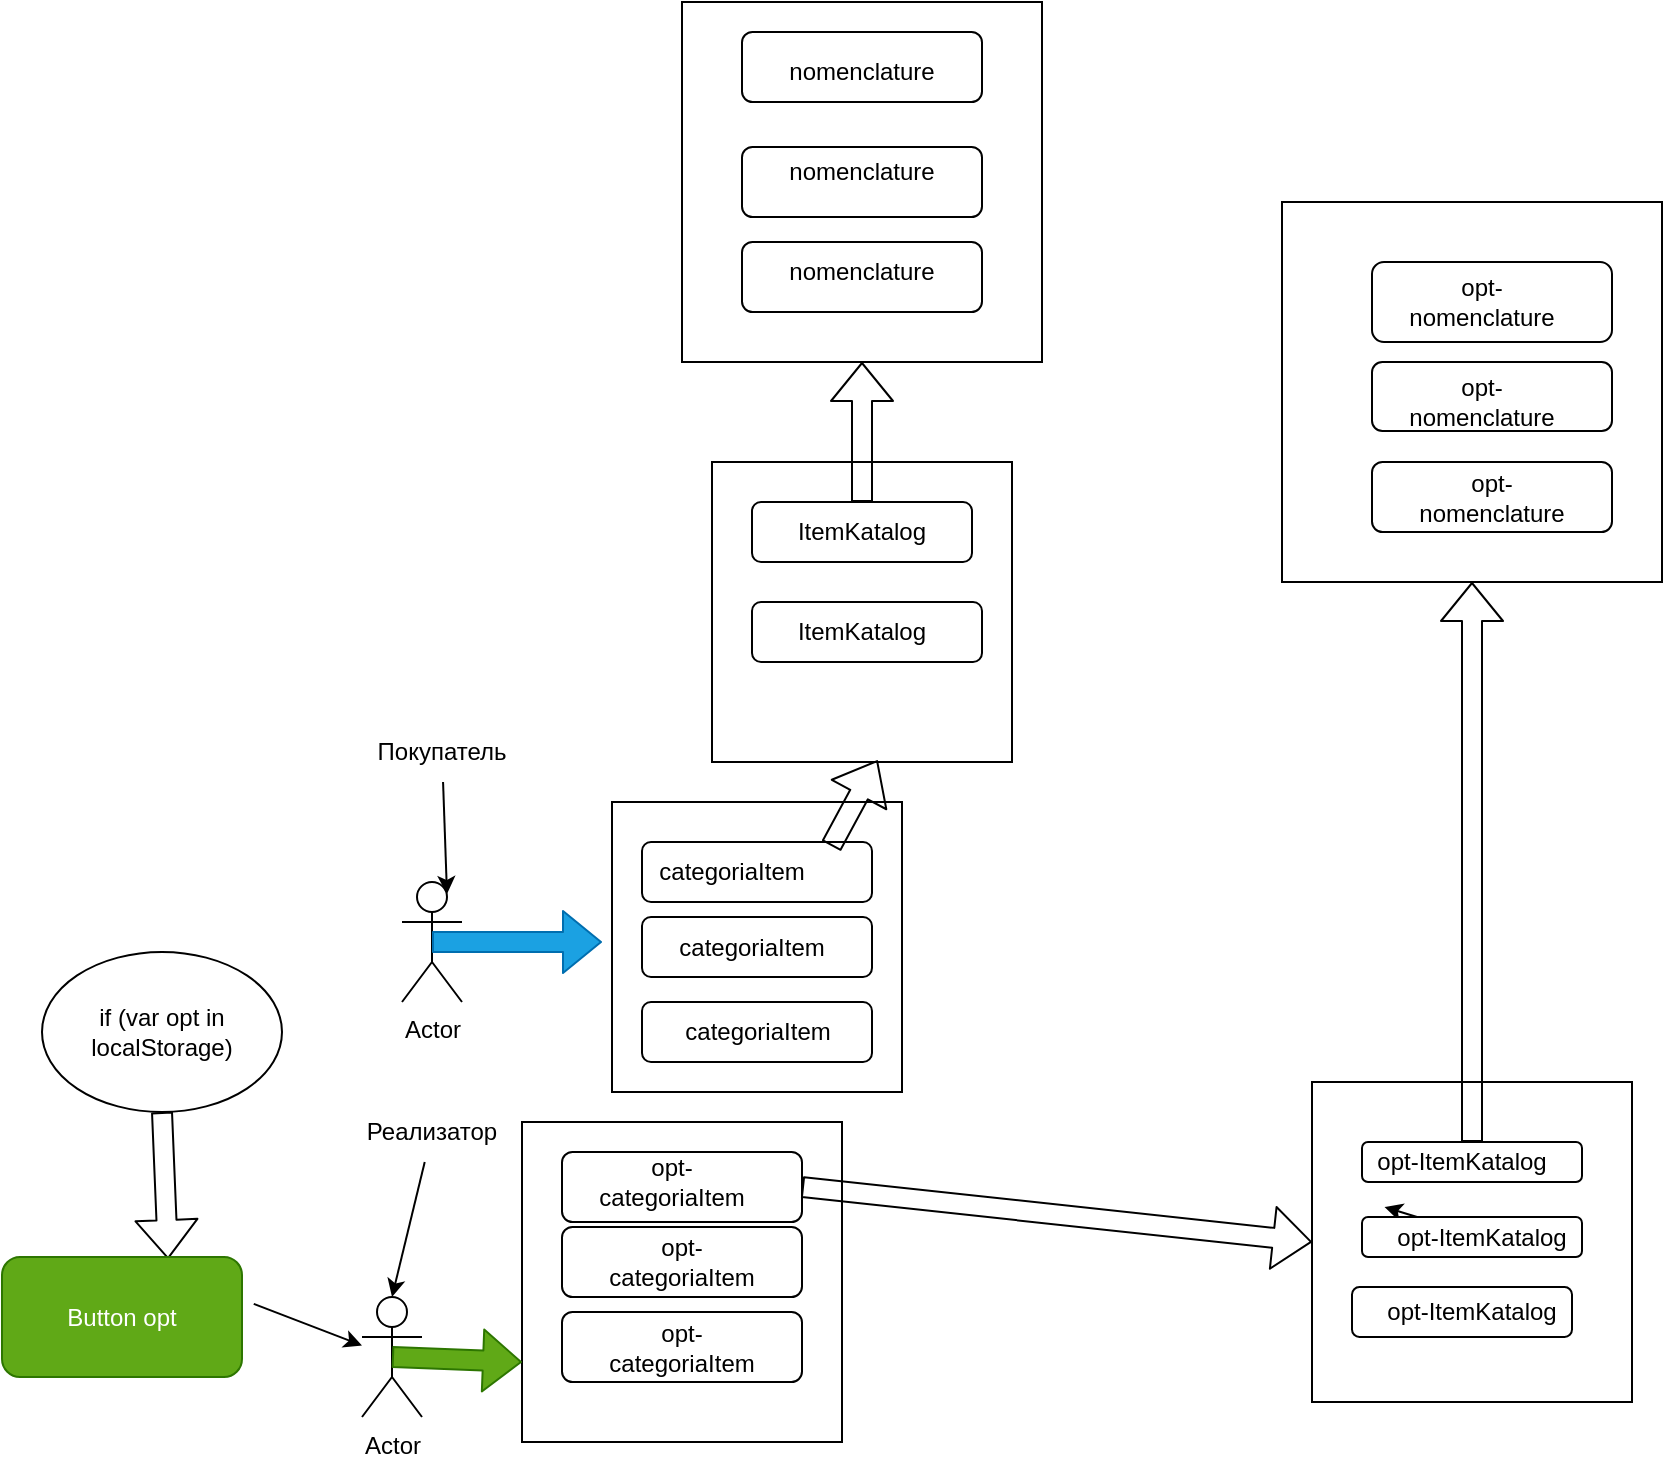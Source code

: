 <mxfile>
    <diagram id="mRTkF5h-hfggiwhOe0ea" name="Страница 3">
        <mxGraphModel dx="1638" dy="647" grid="1" gridSize="10" guides="1" tooltips="1" connect="1" arrows="1" fold="1" page="1" pageScale="1" pageWidth="827" pageHeight="1169" math="0" shadow="0">
            <root>
                <mxCell id="DMlHOETDV7XkjLK8qEzX-0"/>
                <mxCell id="DMlHOETDV7XkjLK8qEzX-1" parent="DMlHOETDV7XkjLK8qEzX-0"/>
                <mxCell id="DMlHOETDV7XkjLK8qEzX-2" value="Actor" style="shape=umlActor;verticalLabelPosition=bottom;verticalAlign=top;html=1;outlineConnect=0;" parent="DMlHOETDV7XkjLK8qEzX-1" vertex="1">
                    <mxGeometry x="20" y="810" width="30" height="60" as="geometry"/>
                </mxCell>
                <mxCell id="DMlHOETDV7XkjLK8qEzX-6" value="" style="whiteSpace=wrap;html=1;aspect=fixed;" parent="DMlHOETDV7XkjLK8qEzX-1" vertex="1">
                    <mxGeometry x="160" y="370" width="180" height="180" as="geometry"/>
                </mxCell>
                <mxCell id="DMlHOETDV7XkjLK8qEzX-13" value="Actor" style="shape=umlActor;verticalLabelPosition=bottom;verticalAlign=top;html=1;outlineConnect=0;" parent="DMlHOETDV7XkjLK8qEzX-1" vertex="1">
                    <mxGeometry y="1017.5" width="30" height="60" as="geometry"/>
                </mxCell>
                <mxCell id="DMlHOETDV7XkjLK8qEzX-16" value="" style="whiteSpace=wrap;html=1;aspect=fixed;" parent="DMlHOETDV7XkjLK8qEzX-1" vertex="1">
                    <mxGeometry x="460" y="470" width="190" height="190" as="geometry"/>
                </mxCell>
                <mxCell id="X07TaIWTasU2zoOHf2z8-1" value="" style="rounded=1;whiteSpace=wrap;html=1;" parent="DMlHOETDV7XkjLK8qEzX-1" vertex="1">
                    <mxGeometry x="505" y="600" width="120" height="35" as="geometry"/>
                </mxCell>
                <mxCell id="X07TaIWTasU2zoOHf2z8-2" value="" style="rounded=1;whiteSpace=wrap;html=1;" parent="DMlHOETDV7XkjLK8qEzX-1" vertex="1">
                    <mxGeometry x="505" y="550" width="120" height="34.5" as="geometry"/>
                </mxCell>
                <mxCell id="X07TaIWTasU2zoOHf2z8-4" value="" style="rounded=1;whiteSpace=wrap;html=1;" parent="DMlHOETDV7XkjLK8qEzX-1" vertex="1">
                    <mxGeometry x="505" y="500" width="120" height="40" as="geometry"/>
                </mxCell>
                <mxCell id="X07TaIWTasU2zoOHf2z8-5" value="opt-nomenclature" style="text;html=1;strokeColor=none;fillColor=none;align=center;verticalAlign=middle;whiteSpace=wrap;rounded=0;" parent="DMlHOETDV7XkjLK8qEzX-1" vertex="1">
                    <mxGeometry x="530" y="602.5" width="70" height="30" as="geometry"/>
                </mxCell>
                <mxCell id="X07TaIWTasU2zoOHf2z8-6" value="opt-nomenclature" style="text;html=1;strokeColor=none;fillColor=none;align=center;verticalAlign=middle;whiteSpace=wrap;rounded=0;" parent="DMlHOETDV7XkjLK8qEzX-1" vertex="1">
                    <mxGeometry x="525" y="555" width="70" height="30" as="geometry"/>
                </mxCell>
                <mxCell id="X07TaIWTasU2zoOHf2z8-7" value="opt-nomenclature" style="text;html=1;strokeColor=none;fillColor=none;align=center;verticalAlign=middle;whiteSpace=wrap;rounded=0;" parent="DMlHOETDV7XkjLK8qEzX-1" vertex="1">
                    <mxGeometry x="525" y="505" width="70" height="30" as="geometry"/>
                </mxCell>
                <mxCell id="X07TaIWTasU2zoOHf2z8-8" value="" style="rounded=1;whiteSpace=wrap;html=1;" parent="DMlHOETDV7XkjLK8qEzX-1" vertex="1">
                    <mxGeometry x="190" y="490" width="120" height="35" as="geometry"/>
                </mxCell>
                <mxCell id="X07TaIWTasU2zoOHf2z8-9" value="" style="rounded=1;whiteSpace=wrap;html=1;" parent="DMlHOETDV7XkjLK8qEzX-1" vertex="1">
                    <mxGeometry x="190" y="442.5" width="120" height="35" as="geometry"/>
                </mxCell>
                <mxCell id="X07TaIWTasU2zoOHf2z8-10" value="" style="rounded=1;whiteSpace=wrap;html=1;" parent="DMlHOETDV7XkjLK8qEzX-1" vertex="1">
                    <mxGeometry x="190" y="385" width="120" height="35" as="geometry"/>
                </mxCell>
                <mxCell id="X07TaIWTasU2zoOHf2z8-11" value="nomenclature" style="text;html=1;strokeColor=none;fillColor=none;align=center;verticalAlign=middle;whiteSpace=wrap;rounded=0;" parent="DMlHOETDV7XkjLK8qEzX-1" vertex="1">
                    <mxGeometry x="220" y="490" width="60" height="30" as="geometry"/>
                </mxCell>
                <mxCell id="X07TaIWTasU2zoOHf2z8-12" value="nomenclature" style="text;html=1;strokeColor=none;fillColor=none;align=center;verticalAlign=middle;whiteSpace=wrap;rounded=0;" parent="DMlHOETDV7XkjLK8qEzX-1" vertex="1">
                    <mxGeometry x="220" y="440" width="60" height="30" as="geometry"/>
                </mxCell>
                <mxCell id="X07TaIWTasU2zoOHf2z8-13" value="nomenclature" style="text;html=1;strokeColor=none;fillColor=none;align=center;verticalAlign=middle;whiteSpace=wrap;rounded=0;" parent="DMlHOETDV7XkjLK8qEzX-1" vertex="1">
                    <mxGeometry x="220" y="390" width="60" height="30" as="geometry"/>
                </mxCell>
                <mxCell id="X07TaIWTasU2zoOHf2z8-22" style="edgeStyle=none;html=1;entryX=0.5;entryY=0;entryDx=0;entryDy=0;entryPerimeter=0;" parent="DMlHOETDV7XkjLK8qEzX-1" source="X07TaIWTasU2zoOHf2z8-14" target="DMlHOETDV7XkjLK8qEzX-13" edge="1">
                    <mxGeometry relative="1" as="geometry">
                        <mxPoint x="60" y="910" as="targetPoint"/>
                    </mxGeometry>
                </mxCell>
                <mxCell id="X07TaIWTasU2zoOHf2z8-14" value="Реализатор" style="text;html=1;strokeColor=none;fillColor=none;align=center;verticalAlign=middle;whiteSpace=wrap;rounded=0;" parent="DMlHOETDV7XkjLK8qEzX-1" vertex="1">
                    <mxGeometry x="5" y="920" width="60" height="30" as="geometry"/>
                </mxCell>
                <mxCell id="X07TaIWTasU2zoOHf2z8-17" style="edgeStyle=none;html=1;entryX=0.75;entryY=0.1;entryDx=0;entryDy=0;entryPerimeter=0;" parent="DMlHOETDV7XkjLK8qEzX-1" source="X07TaIWTasU2zoOHf2z8-15" target="DMlHOETDV7XkjLK8qEzX-2" edge="1">
                    <mxGeometry relative="1" as="geometry"/>
                </mxCell>
                <mxCell id="X07TaIWTasU2zoOHf2z8-15" value="Покупатель" style="text;html=1;strokeColor=none;fillColor=none;align=center;verticalAlign=middle;whiteSpace=wrap;rounded=0;" parent="DMlHOETDV7XkjLK8qEzX-1" vertex="1">
                    <mxGeometry x="10" y="730" width="60" height="30" as="geometry"/>
                </mxCell>
                <mxCell id="1" value="" style="whiteSpace=wrap;html=1;aspect=fixed;" parent="DMlHOETDV7XkjLK8qEzX-1" vertex="1">
                    <mxGeometry x="80" y="930" width="160" height="160" as="geometry"/>
                </mxCell>
                <mxCell id="3" value="" style="rounded=1;whiteSpace=wrap;html=1;" parent="DMlHOETDV7XkjLK8qEzX-1" vertex="1">
                    <mxGeometry x="100" y="945" width="120" height="35" as="geometry"/>
                </mxCell>
                <mxCell id="21" style="edgeStyle=none;html=1;entryX=1;entryY=0.75;entryDx=0;entryDy=0;" parent="DMlHOETDV7XkjLK8qEzX-1" target="3" edge="1">
                    <mxGeometry relative="1" as="geometry">
                        <mxPoint x="220" y="971" as="sourcePoint"/>
                    </mxGeometry>
                </mxCell>
                <mxCell id="4" value="" style="rounded=1;whiteSpace=wrap;html=1;" parent="DMlHOETDV7XkjLK8qEzX-1" vertex="1">
                    <mxGeometry x="100" y="982.5" width="120" height="35" as="geometry"/>
                </mxCell>
                <mxCell id="5" value="" style="rounded=1;whiteSpace=wrap;html=1;" parent="DMlHOETDV7XkjLK8qEzX-1" vertex="1">
                    <mxGeometry x="100" y="1025" width="120" height="35" as="geometry"/>
                </mxCell>
                <mxCell id="6" value="" style="shape=flexArrow;endArrow=classic;html=1;entryX=0;entryY=0.75;entryDx=0;entryDy=0;exitX=0.5;exitY=0.5;exitDx=0;exitDy=0;exitPerimeter=0;fillColor=#60a917;strokeColor=#2D7600;" parent="DMlHOETDV7XkjLK8qEzX-1" source="DMlHOETDV7XkjLK8qEzX-13" target="1" edge="1">
                    <mxGeometry width="50" height="50" relative="1" as="geometry">
                        <mxPoint x="35" y="1010" as="sourcePoint"/>
                        <mxPoint x="380" y="970" as="targetPoint"/>
                    </mxGeometry>
                </mxCell>
                <mxCell id="7" value="opt-categoriaItem" style="text;html=1;strokeColor=none;fillColor=none;align=center;verticalAlign=middle;whiteSpace=wrap;rounded=0;" parent="DMlHOETDV7XkjLK8qEzX-1" vertex="1">
                    <mxGeometry x="120" y="945" width="70" height="30" as="geometry"/>
                </mxCell>
                <mxCell id="8" value="opt-categoriaItem" style="text;html=1;strokeColor=none;fillColor=none;align=center;verticalAlign=middle;whiteSpace=wrap;rounded=0;" parent="DMlHOETDV7XkjLK8qEzX-1" vertex="1">
                    <mxGeometry x="125" y="985" width="70" height="30" as="geometry"/>
                </mxCell>
                <mxCell id="9" value="opt-categoriaItem" style="text;html=1;strokeColor=none;fillColor=none;align=center;verticalAlign=middle;whiteSpace=wrap;rounded=0;" parent="DMlHOETDV7XkjLK8qEzX-1" vertex="1">
                    <mxGeometry x="125" y="1027.5" width="70" height="30" as="geometry"/>
                </mxCell>
                <mxCell id="10" value="" style="whiteSpace=wrap;html=1;aspect=fixed;" parent="DMlHOETDV7XkjLK8qEzX-1" vertex="1">
                    <mxGeometry x="475" y="910" width="160" height="160" as="geometry"/>
                </mxCell>
                <mxCell id="13" value="" style="rounded=1;whiteSpace=wrap;html=1;" parent="DMlHOETDV7XkjLK8qEzX-1" vertex="1">
                    <mxGeometry x="500" y="940" width="110" height="20" as="geometry"/>
                </mxCell>
                <mxCell id="20" style="edgeStyle=none;html=1;exitX=0.25;exitY=0;exitDx=0;exitDy=0;" parent="DMlHOETDV7XkjLK8qEzX-1" source="14" target="17" edge="1">
                    <mxGeometry relative="1" as="geometry"/>
                </mxCell>
                <mxCell id="14" value="" style="rounded=1;whiteSpace=wrap;html=1;" parent="DMlHOETDV7XkjLK8qEzX-1" vertex="1">
                    <mxGeometry x="500" y="977.5" width="110" height="20" as="geometry"/>
                </mxCell>
                <mxCell id="15" value="" style="rounded=1;whiteSpace=wrap;html=1;" parent="DMlHOETDV7XkjLK8qEzX-1" vertex="1">
                    <mxGeometry x="495" y="1012.5" width="110" height="25" as="geometry"/>
                </mxCell>
                <mxCell id="X07TaIWTasU2zoOHf2z8-0" value="opt-ItemKatalog" style="text;html=1;strokeColor=none;fillColor=none;align=center;verticalAlign=middle;whiteSpace=wrap;rounded=0;" parent="DMlHOETDV7XkjLK8qEzX-1" vertex="1">
                    <mxGeometry x="490" y="935" width="120" height="30" as="geometry"/>
                </mxCell>
                <mxCell id="17" value="opt-ItemKatalog" style="text;html=1;strokeColor=none;fillColor=none;align=center;verticalAlign=middle;whiteSpace=wrap;rounded=0;" parent="DMlHOETDV7XkjLK8qEzX-1" vertex="1">
                    <mxGeometry x="500" y="972.5" width="120" height="30" as="geometry"/>
                </mxCell>
                <mxCell id="18" value="opt-ItemKatalog" style="text;html=1;strokeColor=none;fillColor=none;align=center;verticalAlign=middle;whiteSpace=wrap;rounded=0;" parent="DMlHOETDV7XkjLK8qEzX-1" vertex="1">
                    <mxGeometry x="495" y="1010" width="120" height="30" as="geometry"/>
                </mxCell>
                <mxCell id="DMlHOETDV7XkjLK8qEzX-17" value="" style="shape=flexArrow;endArrow=classic;html=1;exitX=0.5;exitY=0;exitDx=0;exitDy=0;entryX=0.5;entryY=1;entryDx=0;entryDy=0;" parent="DMlHOETDV7XkjLK8qEzX-1" source="13" target="DMlHOETDV7XkjLK8qEzX-16" edge="1">
                    <mxGeometry width="50" height="50" relative="1" as="geometry">
                        <mxPoint x="507" y="973.943" as="sourcePoint"/>
                        <mxPoint x="380" y="670" as="targetPoint"/>
                        <Array as="points"/>
                    </mxGeometry>
                </mxCell>
                <mxCell id="19" value="" style="shape=flexArrow;endArrow=classic;html=1;exitX=1;exitY=0.5;exitDx=0;exitDy=0;entryX=0;entryY=0.5;entryDx=0;entryDy=0;" parent="DMlHOETDV7XkjLK8qEzX-1" source="3" target="10" edge="1">
                    <mxGeometry width="50" height="50" relative="1" as="geometry">
                        <mxPoint x="330" y="810" as="sourcePoint"/>
                        <mxPoint x="320" y="968" as="targetPoint"/>
                    </mxGeometry>
                </mxCell>
                <mxCell id="22" value="" style="whiteSpace=wrap;html=1;aspect=fixed;" parent="DMlHOETDV7XkjLK8qEzX-1" vertex="1">
                    <mxGeometry x="175" y="600" width="150" height="150" as="geometry"/>
                </mxCell>
                <mxCell id="DMlHOETDV7XkjLK8qEzX-3" value="" style="rounded=1;whiteSpace=wrap;html=1;" parent="DMlHOETDV7XkjLK8qEzX-1" vertex="1">
                    <mxGeometry x="195" y="620" width="110" height="30" as="geometry"/>
                </mxCell>
                <mxCell id="DMlHOETDV7XkjLK8qEzX-4" value="ItemKatalog" style="text;html=1;strokeColor=none;fillColor=none;align=center;verticalAlign=middle;whiteSpace=wrap;rounded=0;" parent="DMlHOETDV7XkjLK8qEzX-1" vertex="1">
                    <mxGeometry x="215" y="620" width="70" height="30" as="geometry"/>
                </mxCell>
                <mxCell id="DMlHOETDV7XkjLK8qEzX-9" value="" style="shape=flexArrow;endArrow=classic;html=1;entryX=0.5;entryY=1;entryDx=0;entryDy=0;exitX=0.5;exitY=0;exitDx=0;exitDy=0;" parent="DMlHOETDV7XkjLK8qEzX-1" source="DMlHOETDV7XkjLK8qEzX-4" target="DMlHOETDV7XkjLK8qEzX-6" edge="1">
                    <mxGeometry width="50" height="50" relative="1" as="geometry">
                        <mxPoint x="263" y="740" as="sourcePoint"/>
                        <mxPoint x="380" y="570" as="targetPoint"/>
                    </mxGeometry>
                </mxCell>
                <mxCell id="24" value="" style="rounded=1;whiteSpace=wrap;html=1;" parent="DMlHOETDV7XkjLK8qEzX-1" vertex="1">
                    <mxGeometry x="195" y="670" width="115" height="30" as="geometry"/>
                </mxCell>
                <mxCell id="25" value="ItemKatalog" style="text;html=1;strokeColor=none;fillColor=none;align=center;verticalAlign=middle;whiteSpace=wrap;rounded=0;" parent="DMlHOETDV7XkjLK8qEzX-1" vertex="1">
                    <mxGeometry x="215" y="670" width="70" height="30" as="geometry"/>
                </mxCell>
                <mxCell id="26" value="" style="whiteSpace=wrap;html=1;aspect=fixed;" parent="DMlHOETDV7XkjLK8qEzX-1" vertex="1">
                    <mxGeometry x="125" y="770" width="145" height="145" as="geometry"/>
                </mxCell>
                <mxCell id="28" value="" style="rounded=1;whiteSpace=wrap;html=1;" parent="DMlHOETDV7XkjLK8qEzX-1" vertex="1">
                    <mxGeometry x="140" y="790" width="115" height="30" as="geometry"/>
                </mxCell>
                <mxCell id="27" value="categoriaItem" style="text;html=1;strokeColor=none;fillColor=none;align=center;verticalAlign=middle;whiteSpace=wrap;rounded=0;" parent="DMlHOETDV7XkjLK8qEzX-1" vertex="1">
                    <mxGeometry x="150" y="790" width="70" height="30" as="geometry"/>
                </mxCell>
                <mxCell id="29" value="" style="rounded=1;whiteSpace=wrap;html=1;" parent="DMlHOETDV7XkjLK8qEzX-1" vertex="1">
                    <mxGeometry x="140" y="827.5" width="115" height="30" as="geometry"/>
                </mxCell>
                <mxCell id="30" value="" style="rounded=1;whiteSpace=wrap;html=1;" parent="DMlHOETDV7XkjLK8qEzX-1" vertex="1">
                    <mxGeometry x="140" y="870" width="115" height="30" as="geometry"/>
                </mxCell>
                <mxCell id="31" value="categoriaItem" style="text;html=1;strokeColor=none;fillColor=none;align=center;verticalAlign=middle;whiteSpace=wrap;rounded=0;" parent="DMlHOETDV7XkjLK8qEzX-1" vertex="1">
                    <mxGeometry x="162.5" y="870" width="70" height="30" as="geometry"/>
                </mxCell>
                <mxCell id="32" value="categoriaItem" style="text;html=1;strokeColor=none;fillColor=none;align=center;verticalAlign=middle;whiteSpace=wrap;rounded=0;" parent="DMlHOETDV7XkjLK8qEzX-1" vertex="1">
                    <mxGeometry x="160" y="827.5" width="70" height="30" as="geometry"/>
                </mxCell>
                <mxCell id="33" value="" style="shape=flexArrow;endArrow=classic;html=1;exitX=0.5;exitY=0.5;exitDx=0;exitDy=0;exitPerimeter=0;fillColor=#1ba1e2;strokeColor=#006EAF;" parent="DMlHOETDV7XkjLK8qEzX-1" source="DMlHOETDV7XkjLK8qEzX-2" edge="1">
                    <mxGeometry width="50" height="50" relative="1" as="geometry">
                        <mxPoint x="210" y="830" as="sourcePoint"/>
                        <mxPoint x="120" y="840" as="targetPoint"/>
                    </mxGeometry>
                </mxCell>
                <mxCell id="34" value="" style="shape=flexArrow;endArrow=classic;html=1;entryX=0.552;entryY=0.994;entryDx=0;entryDy=0;entryPerimeter=0;exitX=0.823;exitY=0.065;exitDx=0;exitDy=0;exitPerimeter=0;" parent="DMlHOETDV7XkjLK8qEzX-1" source="28" target="22" edge="1">
                    <mxGeometry width="50" height="50" relative="1" as="geometry">
                        <mxPoint x="210" y="830" as="sourcePoint"/>
                        <mxPoint x="260" y="780" as="targetPoint"/>
                    </mxGeometry>
                </mxCell>
                <mxCell id="35" value="" style="ellipse;whiteSpace=wrap;html=1;" parent="DMlHOETDV7XkjLK8qEzX-1" vertex="1">
                    <mxGeometry x="-160" y="845" width="120" height="80" as="geometry"/>
                </mxCell>
                <mxCell id="36" value="if (var opt in localStorage)" style="text;html=1;strokeColor=none;fillColor=none;align=center;verticalAlign=middle;whiteSpace=wrap;rounded=0;" parent="DMlHOETDV7XkjLK8qEzX-1" vertex="1">
                    <mxGeometry x="-130" y="870" width="60" height="30" as="geometry"/>
                </mxCell>
                <mxCell id="37" value="" style="shape=flexArrow;endArrow=classic;html=1;exitX=0.5;exitY=1;exitDx=0;exitDy=0;entryX=0.692;entryY=0.017;entryDx=0;entryDy=0;entryPerimeter=0;" parent="DMlHOETDV7XkjLK8qEzX-1" source="35" target="38" edge="1">
                    <mxGeometry width="50" height="50" relative="1" as="geometry">
                        <mxPoint x="210" y="810" as="sourcePoint"/>
                        <mxPoint x="260" y="760" as="targetPoint"/>
                    </mxGeometry>
                </mxCell>
                <mxCell id="38" value="Button opt" style="rounded=1;whiteSpace=wrap;html=1;fillColor=#60a917;fontColor=#ffffff;strokeColor=#2D7600;" parent="DMlHOETDV7XkjLK8qEzX-1" vertex="1">
                    <mxGeometry x="-180" y="997.5" width="120" height="60" as="geometry"/>
                </mxCell>
                <mxCell id="41" value="" style="endArrow=classic;html=1;exitX=1.049;exitY=0.391;exitDx=0;exitDy=0;exitPerimeter=0;" parent="DMlHOETDV7XkjLK8qEzX-1" source="38" target="DMlHOETDV7XkjLK8qEzX-13" edge="1">
                    <mxGeometry width="50" height="50" relative="1" as="geometry">
                        <mxPoint x="180" y="810" as="sourcePoint"/>
                        <mxPoint x="230" y="760" as="targetPoint"/>
                    </mxGeometry>
                </mxCell>
            </root>
        </mxGraphModel>
    </diagram>
</mxfile>
